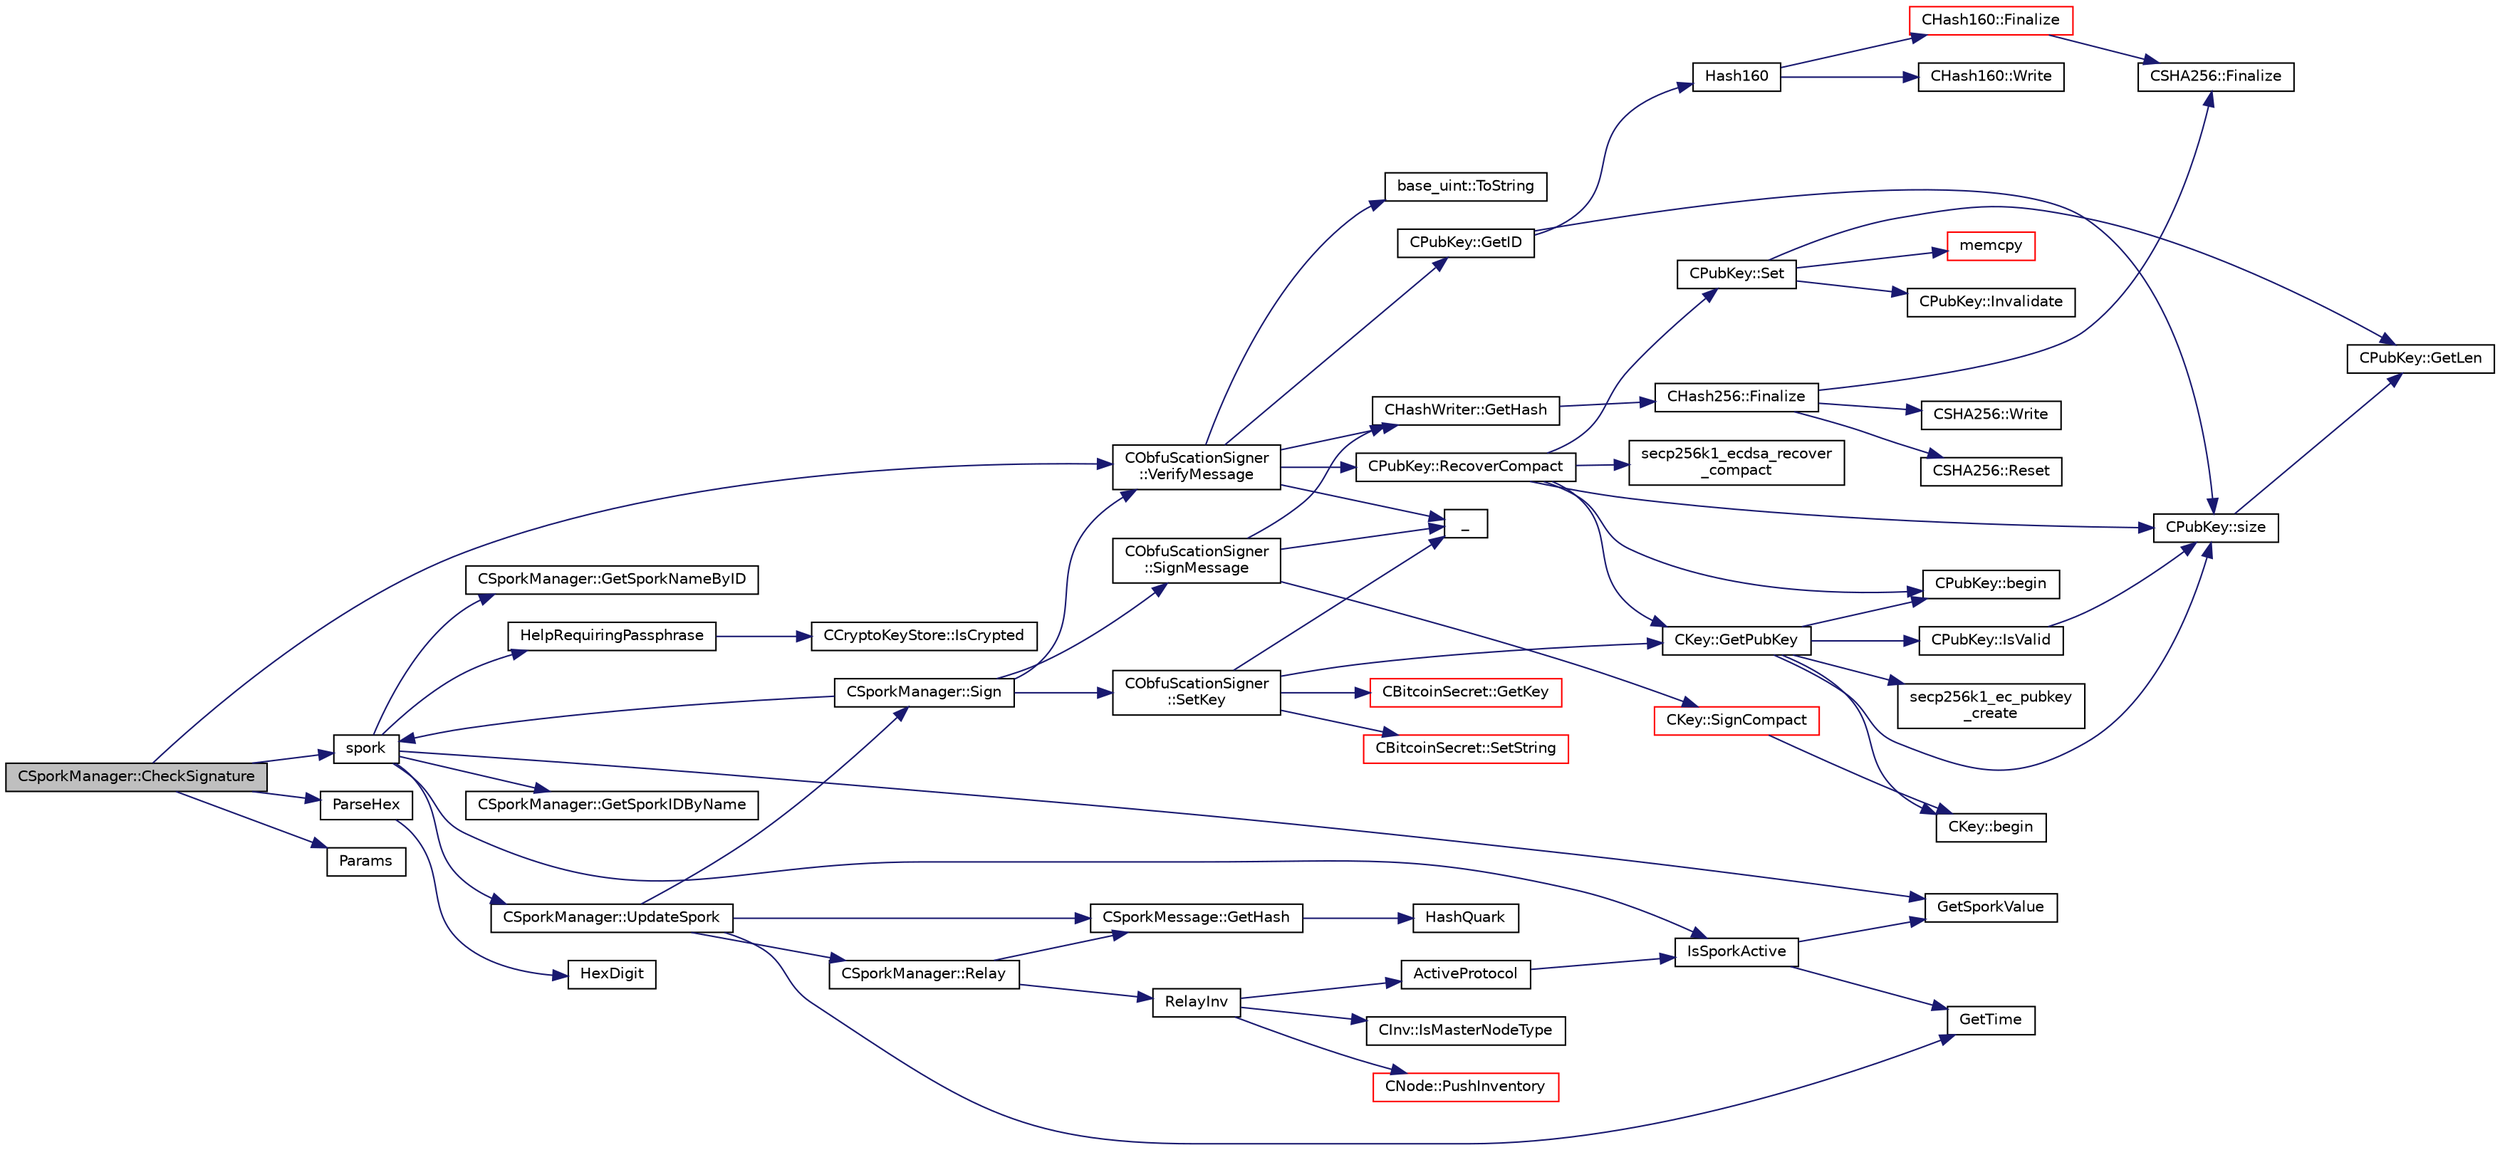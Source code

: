 digraph "CSporkManager::CheckSignature"
{
  edge [fontname="Helvetica",fontsize="10",labelfontname="Helvetica",labelfontsize="10"];
  node [fontname="Helvetica",fontsize="10",shape=record];
  rankdir="LR";
  Node2 [label="CSporkManager::CheckSignature",height=0.2,width=0.4,color="black", fillcolor="grey75", style="filled", fontcolor="black"];
  Node2 -> Node3 [color="midnightblue",fontsize="10",style="solid",fontname="Helvetica"];
  Node3 [label="spork",height=0.2,width=0.4,color="black", fillcolor="white", style="filled",URL="$rpcmisc_8cpp.html#a8dcc7f3e5749bbd1dad163b85d0abdcb"];
  Node3 -> Node4 [color="midnightblue",fontsize="10",style="solid",fontname="Helvetica"];
  Node4 [label="CSporkManager::GetSporkNameByID",height=0.2,width=0.4,color="black", fillcolor="white", style="filled",URL="$class_c_spork_manager.html#a1a2960fa69bc49f5e4d36db583d4a840"];
  Node3 -> Node5 [color="midnightblue",fontsize="10",style="solid",fontname="Helvetica"];
  Node5 [label="GetSporkValue",height=0.2,width=0.4,color="black", fillcolor="white", style="filled",URL="$spork_8cpp.html#a7125c44e1c9a54dc7c28556b3fb24a8f"];
  Node3 -> Node6 [color="midnightblue",fontsize="10",style="solid",fontname="Helvetica"];
  Node6 [label="IsSporkActive",height=0.2,width=0.4,color="black", fillcolor="white", style="filled",URL="$spork_8cpp.html#a3305663176e21e81c80dc951a7f8ea5e"];
  Node6 -> Node5 [color="midnightblue",fontsize="10",style="solid",fontname="Helvetica"];
  Node6 -> Node7 [color="midnightblue",fontsize="10",style="solid",fontname="Helvetica"];
  Node7 [label="GetTime",height=0.2,width=0.4,color="black", fillcolor="white", style="filled",URL="$utiltime_8cpp.html#a46fac5fba8ba905b5f9acb364f5d8c6f",tooltip="For unit testing. "];
  Node3 -> Node8 [color="midnightblue",fontsize="10",style="solid",fontname="Helvetica"];
  Node8 [label="CSporkManager::GetSporkIDByName",height=0.2,width=0.4,color="black", fillcolor="white", style="filled",URL="$class_c_spork_manager.html#ae72689cf7a2e87ef57f8f7e875a5c21d"];
  Node3 -> Node9 [color="midnightblue",fontsize="10",style="solid",fontname="Helvetica"];
  Node9 [label="CSporkManager::UpdateSpork",height=0.2,width=0.4,color="black", fillcolor="white", style="filled",URL="$class_c_spork_manager.html#afb7e15fe29bd548939657a20ca5feafb"];
  Node9 -> Node7 [color="midnightblue",fontsize="10",style="solid",fontname="Helvetica"];
  Node9 -> Node10 [color="midnightblue",fontsize="10",style="solid",fontname="Helvetica"];
  Node10 [label="CSporkManager::Sign",height=0.2,width=0.4,color="black", fillcolor="white", style="filled",URL="$class_c_spork_manager.html#adf1b5d40f378c4bd3a5ea31905b11f30"];
  Node10 -> Node3 [color="midnightblue",fontsize="10",style="solid",fontname="Helvetica"];
  Node10 -> Node11 [color="midnightblue",fontsize="10",style="solid",fontname="Helvetica"];
  Node11 [label="CObfuScationSigner\l::SetKey",height=0.2,width=0.4,color="black", fillcolor="white", style="filled",URL="$class_c_obfu_scation_signer.html#a4a12e41611db1b711d59ac4c3323dd36",tooltip="Set the private/public key values, returns true if successful. "];
  Node11 -> Node12 [color="midnightblue",fontsize="10",style="solid",fontname="Helvetica"];
  Node12 [label="CBitcoinSecret::SetString",height=0.2,width=0.4,color="red", fillcolor="white", style="filled",URL="$class_c_bitcoin_secret.html#a6a8aff02f66099f33f573ad3e6375bb1"];
  Node11 -> Node23 [color="midnightblue",fontsize="10",style="solid",fontname="Helvetica"];
  Node23 [label="_",height=0.2,width=0.4,color="black", fillcolor="white", style="filled",URL="$ui__interface_8h.html#aad133bb6103b53cebf03fd01e2f11ba1",tooltip="Translation function: Call Translate signal on UI interface, which returns a boost::optional result..."];
  Node11 -> Node24 [color="midnightblue",fontsize="10",style="solid",fontname="Helvetica"];
  Node24 [label="CBitcoinSecret::GetKey",height=0.2,width=0.4,color="red", fillcolor="white", style="filled",URL="$class_c_bitcoin_secret.html#a4d6bf559d092e6d47f8001c7171096df"];
  Node11 -> Node28 [color="midnightblue",fontsize="10",style="solid",fontname="Helvetica"];
  Node28 [label="CKey::GetPubKey",height=0.2,width=0.4,color="black", fillcolor="white", style="filled",URL="$class_c_key.html#aa1085c59603a62db6ec776300f250337",tooltip="Compute the public key from a private key. "];
  Node28 -> Node29 [color="midnightblue",fontsize="10",style="solid",fontname="Helvetica"];
  Node29 [label="secp256k1_ec_pubkey\l_create",height=0.2,width=0.4,color="black", fillcolor="white", style="filled",URL="$secp256k1_8h.html#a22e1ef593e0d06d40b4f233e91447aa3",tooltip="Compute the public key for a secret key. "];
  Node28 -> Node30 [color="midnightblue",fontsize="10",style="solid",fontname="Helvetica"];
  Node30 [label="CPubKey::begin",height=0.2,width=0.4,color="black", fillcolor="white", style="filled",URL="$class_c_pub_key.html#a859ab9909d68092d6d4fc739237ab358"];
  Node28 -> Node31 [color="midnightblue",fontsize="10",style="solid",fontname="Helvetica"];
  Node31 [label="CKey::begin",height=0.2,width=0.4,color="black", fillcolor="white", style="filled",URL="$class_c_key.html#ab8dee0ad9d933304a22284ee40040847"];
  Node28 -> Node32 [color="midnightblue",fontsize="10",style="solid",fontname="Helvetica"];
  Node32 [label="CPubKey::size",height=0.2,width=0.4,color="black", fillcolor="white", style="filled",URL="$class_c_pub_key.html#a6bb28fcf0a5f799c69f5b7269363b309",tooltip="Simple read-only vector-like interface to the pubkey data. "];
  Node32 -> Node33 [color="midnightblue",fontsize="10",style="solid",fontname="Helvetica"];
  Node33 [label="CPubKey::GetLen",height=0.2,width=0.4,color="black", fillcolor="white", style="filled",URL="$class_c_pub_key.html#a7dc71b3f037c84268dc22de97d7b65fb",tooltip="Compute the length of a pubkey with a given first byte. "];
  Node28 -> Node34 [color="midnightblue",fontsize="10",style="solid",fontname="Helvetica"];
  Node34 [label="CPubKey::IsValid",height=0.2,width=0.4,color="black", fillcolor="white", style="filled",URL="$class_c_pub_key.html#a4fa94293cf8577fd039b9a133f6c7f30"];
  Node34 -> Node32 [color="midnightblue",fontsize="10",style="solid",fontname="Helvetica"];
  Node10 -> Node35 [color="midnightblue",fontsize="10",style="solid",fontname="Helvetica"];
  Node35 [label="CObfuScationSigner\l::SignMessage",height=0.2,width=0.4,color="black", fillcolor="white", style="filled",URL="$class_c_obfu_scation_signer.html#a004eab16d18045b42d51037eab817585",tooltip="Sign the message, returns true if successful. "];
  Node35 -> Node36 [color="midnightblue",fontsize="10",style="solid",fontname="Helvetica"];
  Node36 [label="CKey::SignCompact",height=0.2,width=0.4,color="red", fillcolor="white", style="filled",URL="$class_c_key.html#afe77d80889aa68e92e6882e75424cfb8",tooltip="Create a compact signature (65 bytes), which allows reconstructing the used public key..."];
  Node36 -> Node31 [color="midnightblue",fontsize="10",style="solid",fontname="Helvetica"];
  Node35 -> Node40 [color="midnightblue",fontsize="10",style="solid",fontname="Helvetica"];
  Node40 [label="CHashWriter::GetHash",height=0.2,width=0.4,color="black", fillcolor="white", style="filled",URL="$class_c_hash_writer.html#ae94a937211502eabf19477630090093a"];
  Node40 -> Node41 [color="midnightblue",fontsize="10",style="solid",fontname="Helvetica"];
  Node41 [label="CHash256::Finalize",height=0.2,width=0.4,color="black", fillcolor="white", style="filled",URL="$class_c_hash256.html#aa8a70c1b7cf24ce7d00240a1131cf4e7"];
  Node41 -> Node42 [color="midnightblue",fontsize="10",style="solid",fontname="Helvetica"];
  Node42 [label="CSHA256::Finalize",height=0.2,width=0.4,color="black", fillcolor="white", style="filled",URL="$class_c_s_h_a256.html#a4259230be0caefa590bc324fc12b9b90"];
  Node41 -> Node43 [color="midnightblue",fontsize="10",style="solid",fontname="Helvetica"];
  Node43 [label="CSHA256::Reset",height=0.2,width=0.4,color="black", fillcolor="white", style="filled",URL="$class_c_s_h_a256.html#a2122395dd5604990eaa0077b43a0e8d4"];
  Node41 -> Node44 [color="midnightblue",fontsize="10",style="solid",fontname="Helvetica"];
  Node44 [label="CSHA256::Write",height=0.2,width=0.4,color="black", fillcolor="white", style="filled",URL="$class_c_s_h_a256.html#a9d7de520a562655da85349372820c883"];
  Node35 -> Node23 [color="midnightblue",fontsize="10",style="solid",fontname="Helvetica"];
  Node10 -> Node45 [color="midnightblue",fontsize="10",style="solid",fontname="Helvetica"];
  Node45 [label="CObfuScationSigner\l::VerifyMessage",height=0.2,width=0.4,color="black", fillcolor="white", style="filled",URL="$class_c_obfu_scation_signer.html#aaf770086b8defa6568da76bee8fb5269",tooltip="Verify the message, returns true if succcessful. "];
  Node45 -> Node46 [color="midnightblue",fontsize="10",style="solid",fontname="Helvetica"];
  Node46 [label="CPubKey::RecoverCompact",height=0.2,width=0.4,color="black", fillcolor="white", style="filled",URL="$class_c_pub_key.html#a169505e735a02db385486b0affeb565c",tooltip="Recover a public key from a compact signature. "];
  Node46 -> Node47 [color="midnightblue",fontsize="10",style="solid",fontname="Helvetica"];
  Node47 [label="secp256k1_ecdsa_recover\l_compact",height=0.2,width=0.4,color="black", fillcolor="white", style="filled",URL="$secp256k1_8h.html#ad1f2dda163655017f0ab2ec246328975",tooltip="Recover an ECDSA public key from a compact signature. "];
  Node46 -> Node30 [color="midnightblue",fontsize="10",style="solid",fontname="Helvetica"];
  Node46 -> Node32 [color="midnightblue",fontsize="10",style="solid",fontname="Helvetica"];
  Node46 -> Node28 [color="midnightblue",fontsize="10",style="solid",fontname="Helvetica"];
  Node46 -> Node48 [color="midnightblue",fontsize="10",style="solid",fontname="Helvetica"];
  Node48 [label="CPubKey::Set",height=0.2,width=0.4,color="black", fillcolor="white", style="filled",URL="$class_c_pub_key.html#af59bc1d3be119c1f8b49d3c1e2c0797b",tooltip="Initialize a public key using begin/end iterators to byte data. "];
  Node48 -> Node33 [color="midnightblue",fontsize="10",style="solid",fontname="Helvetica"];
  Node48 -> Node18 [color="midnightblue",fontsize="10",style="solid",fontname="Helvetica"];
  Node18 [label="memcpy",height=0.2,width=0.4,color="red", fillcolor="white", style="filled",URL="$glibc__compat_8cpp.html#a0f46826ab0466591e136db24394923cf"];
  Node48 -> Node49 [color="midnightblue",fontsize="10",style="solid",fontname="Helvetica"];
  Node49 [label="CPubKey::Invalidate",height=0.2,width=0.4,color="black", fillcolor="white", style="filled",URL="$class_c_pub_key.html#a99917e80a362af54a3677ea9cf1328ee",tooltip="Set this key data to be invalid. "];
  Node45 -> Node40 [color="midnightblue",fontsize="10",style="solid",fontname="Helvetica"];
  Node45 -> Node23 [color="midnightblue",fontsize="10",style="solid",fontname="Helvetica"];
  Node45 -> Node50 [color="midnightblue",fontsize="10",style="solid",fontname="Helvetica"];
  Node50 [label="CPubKey::GetID",height=0.2,width=0.4,color="black", fillcolor="white", style="filled",URL="$class_c_pub_key.html#a2675f7e6f72eff68e7a5227289feb021",tooltip="Get the KeyID of this public key (hash of its serialization) "];
  Node50 -> Node51 [color="midnightblue",fontsize="10",style="solid",fontname="Helvetica"];
  Node51 [label="Hash160",height=0.2,width=0.4,color="black", fillcolor="white", style="filled",URL="$hash_8h.html#a4490f70ddae16e9e48460a0416a48a6b",tooltip="Compute the 160-bit hash an object. "];
  Node51 -> Node52 [color="midnightblue",fontsize="10",style="solid",fontname="Helvetica"];
  Node52 [label="CHash160::Write",height=0.2,width=0.4,color="black", fillcolor="white", style="filled",URL="$class_c_hash160.html#af56cdd9443013eb68b246aa8450217f2"];
  Node51 -> Node53 [color="midnightblue",fontsize="10",style="solid",fontname="Helvetica"];
  Node53 [label="CHash160::Finalize",height=0.2,width=0.4,color="red", fillcolor="white", style="filled",URL="$class_c_hash160.html#a9bb08e1772002ae1a5d85017ba7952ee"];
  Node53 -> Node42 [color="midnightblue",fontsize="10",style="solid",fontname="Helvetica"];
  Node50 -> Node32 [color="midnightblue",fontsize="10",style="solid",fontname="Helvetica"];
  Node45 -> Node56 [color="midnightblue",fontsize="10",style="solid",fontname="Helvetica"];
  Node56 [label="base_uint::ToString",height=0.2,width=0.4,color="black", fillcolor="white", style="filled",URL="$classbase__uint.html#acccba4d9d51a0c36261718ca0cbb293b"];
  Node9 -> Node57 [color="midnightblue",fontsize="10",style="solid",fontname="Helvetica"];
  Node57 [label="CSporkManager::Relay",height=0.2,width=0.4,color="black", fillcolor="white", style="filled",URL="$class_c_spork_manager.html#ae8651894670c02ecb5f99806376d5af2"];
  Node57 -> Node58 [color="midnightblue",fontsize="10",style="solid",fontname="Helvetica"];
  Node58 [label="CSporkMessage::GetHash",height=0.2,width=0.4,color="black", fillcolor="white", style="filled",URL="$class_c_spork_message.html#aa71d5976465a8edb3f11901b14b9df65"];
  Node58 -> Node59 [color="midnightblue",fontsize="10",style="solid",fontname="Helvetica"];
  Node59 [label="HashQuark",height=0.2,width=0.4,color="black", fillcolor="white", style="filled",URL="$hash_8h.html#a6260894db49a10cb1e7c684172e8d5b2"];
  Node57 -> Node60 [color="midnightblue",fontsize="10",style="solid",fontname="Helvetica"];
  Node60 [label="RelayInv",height=0.2,width=0.4,color="black", fillcolor="white", style="filled",URL="$net_8cpp.html#a653718509f060207d28139fa8346e64a"];
  Node60 -> Node61 [color="midnightblue",fontsize="10",style="solid",fontname="Helvetica"];
  Node61 [label="CInv::IsMasterNodeType",height=0.2,width=0.4,color="black", fillcolor="white", style="filled",URL="$class_c_inv.html#ab96a3a729beb1092a87604667dc5baba"];
  Node60 -> Node62 [color="midnightblue",fontsize="10",style="solid",fontname="Helvetica"];
  Node62 [label="ActiveProtocol",height=0.2,width=0.4,color="black", fillcolor="white", style="filled",URL="$main_8cpp.html#a138f84e8c8976fe85712b695c32ee3c7",tooltip="See whether the protocol update is enforced for connected nodes. "];
  Node62 -> Node6 [color="midnightblue",fontsize="10",style="solid",fontname="Helvetica"];
  Node60 -> Node63 [color="midnightblue",fontsize="10",style="solid",fontname="Helvetica"];
  Node63 [label="CNode::PushInventory",height=0.2,width=0.4,color="red", fillcolor="white", style="filled",URL="$class_c_node.html#a7cef2333aa8776127a7e7fcab659eb6a"];
  Node9 -> Node58 [color="midnightblue",fontsize="10",style="solid",fontname="Helvetica"];
  Node3 -> Node65 [color="midnightblue",fontsize="10",style="solid",fontname="Helvetica"];
  Node65 [label="HelpRequiringPassphrase",height=0.2,width=0.4,color="black", fillcolor="white", style="filled",URL="$rpcserver_8h.html#abcfbb0ad9335791f2832c01209b8f12d"];
  Node65 -> Node66 [color="midnightblue",fontsize="10",style="solid",fontname="Helvetica"];
  Node66 [label="CCryptoKeyStore::IsCrypted",height=0.2,width=0.4,color="black", fillcolor="white", style="filled",URL="$class_c_crypto_key_store.html#acc8fed44366c98fb481333ca6e867088"];
  Node2 -> Node67 [color="midnightblue",fontsize="10",style="solid",fontname="Helvetica"];
  Node67 [label="ParseHex",height=0.2,width=0.4,color="black", fillcolor="white", style="filled",URL="$utilstrencodings_8cpp.html#abea395175fbc4a788ed0f0a41710b8a7"];
  Node67 -> Node68 [color="midnightblue",fontsize="10",style="solid",fontname="Helvetica"];
  Node68 [label="HexDigit",height=0.2,width=0.4,color="black", fillcolor="white", style="filled",URL="$utilstrencodings_8cpp.html#aa59e8a8c5a39cb5041f93bb95dd02119"];
  Node2 -> Node21 [color="midnightblue",fontsize="10",style="solid",fontname="Helvetica"];
  Node21 [label="Params",height=0.2,width=0.4,color="black", fillcolor="white", style="filled",URL="$chainparams_8cpp.html#ace5c5b706d71a324a417dd2db394fd4a",tooltip="Return the currently selected parameters. "];
  Node2 -> Node45 [color="midnightblue",fontsize="10",style="solid",fontname="Helvetica"];
}
